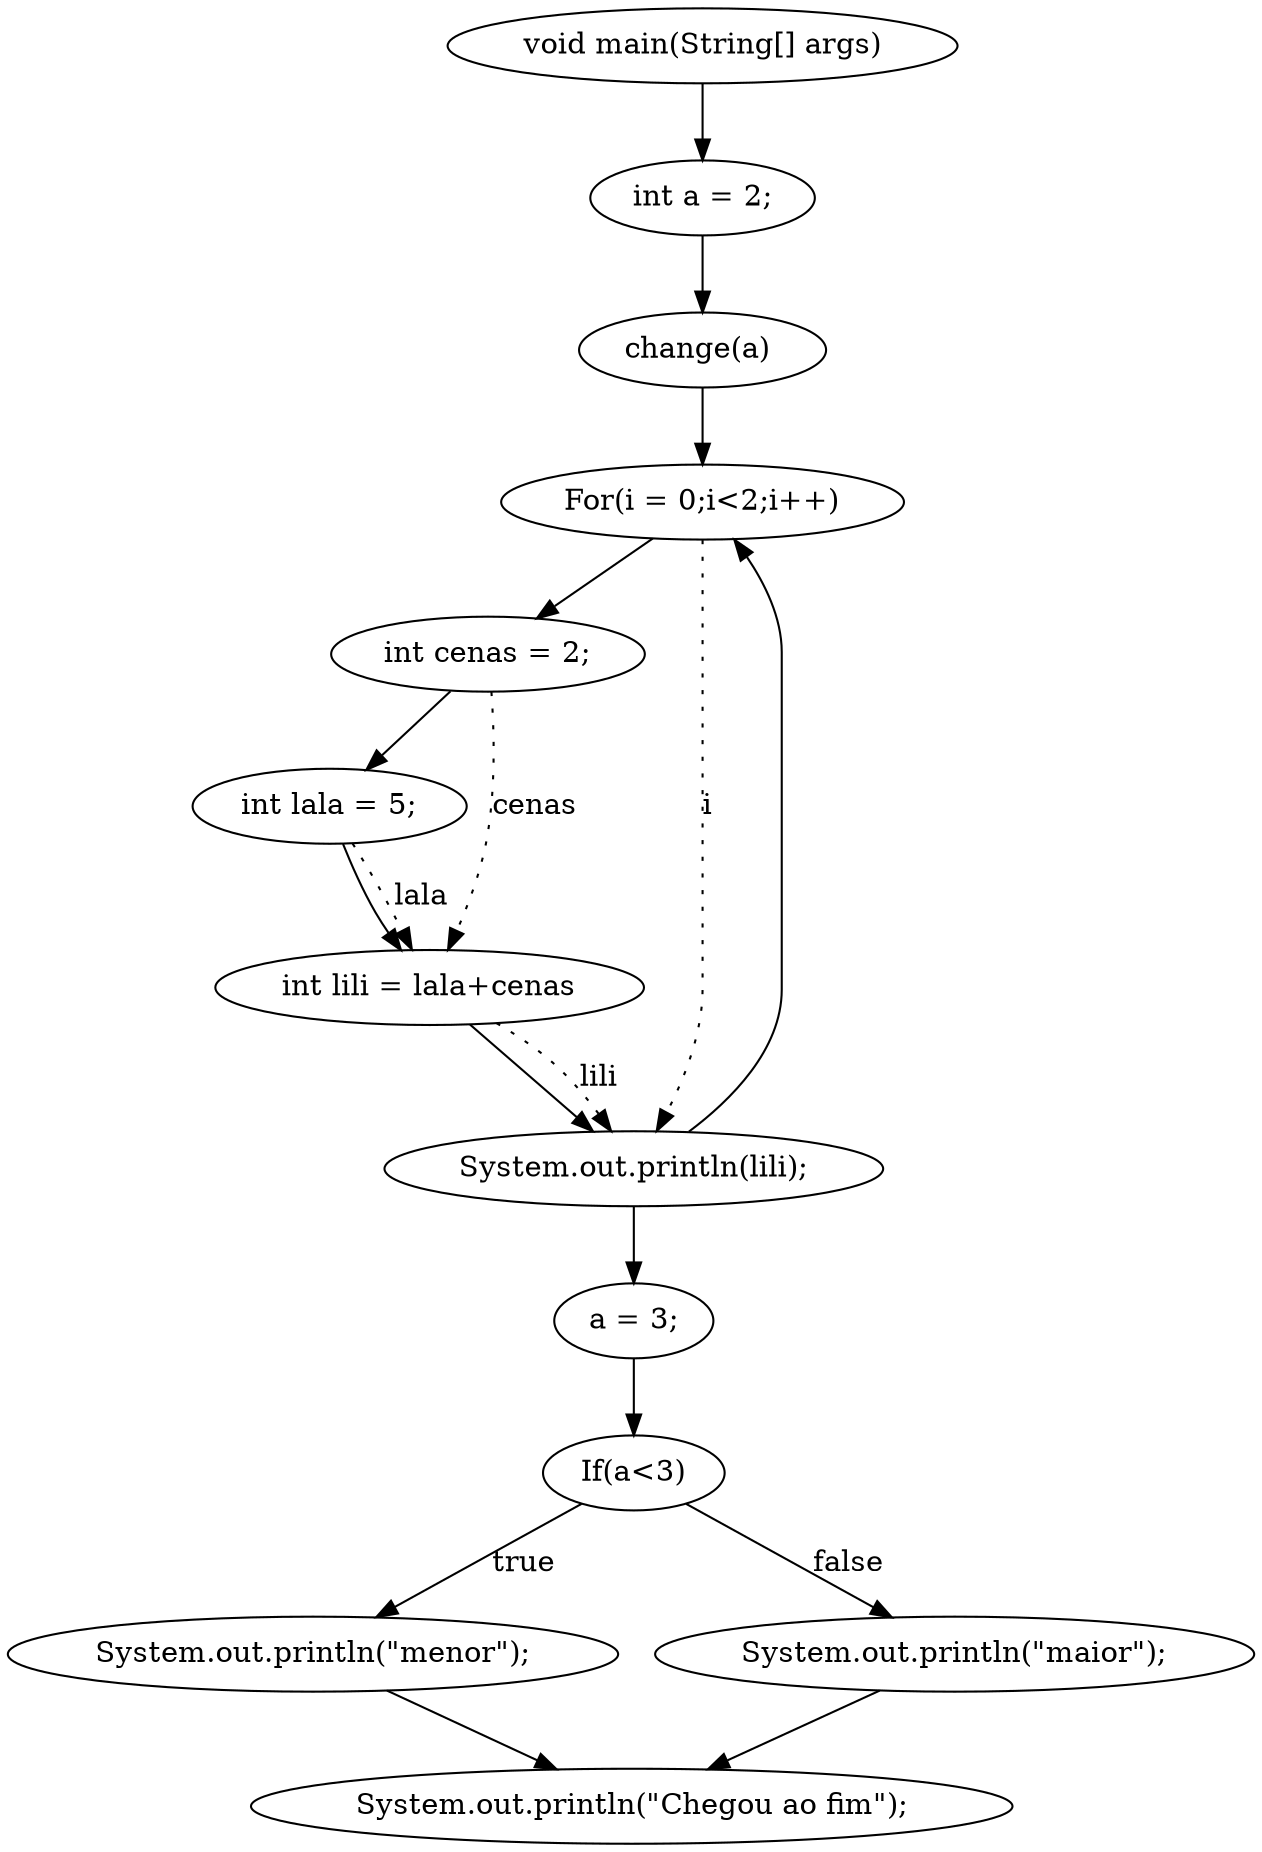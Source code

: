 digraph graphname{
"void main(String[] args)" -> "int a = 2;" -> "change(a) " -> "For(i = 0;i<2;i++)"
"For(i = 0;i<2;i++)" -> "int cenas = 2;" -> "int lala = 5;" -> "int lili = lala+cenas" -> "System.out.println(lili);" -> "a = 3;"
"System.out.println(lili);" -> "For(i = 0;i<2;i++)"
"For(i = 0;i<2;i++)" -> "System.out.println(lili);"[label="i" style="dotted"]
"int lala = 5;" -> "int lili = lala+cenas"[label="lala" style="dotted"]
"int lili = lala+cenas" -> "System.out.println(lili);"[label="lili" style="dotted"]
"int cenas = 2;" -> "int lili = lala+cenas"[label="cenas" style="dotted"]
"a = 3;" -> "If(a<3)"
"If(a<3)" -> "System.out.println(\"menor\");"[label="true"]
"System.out.println(\"menor\");" -> "System.out.println(\"Chegou ao fim\");"
"If(a<3)" -> "System.out.println(\"maior\");"[label="false"]
"System.out.println(\"maior\");" -> "System.out.println(\"Chegou ao fim\");"
"System.out.println(\"Chegou ao fim\");"}
